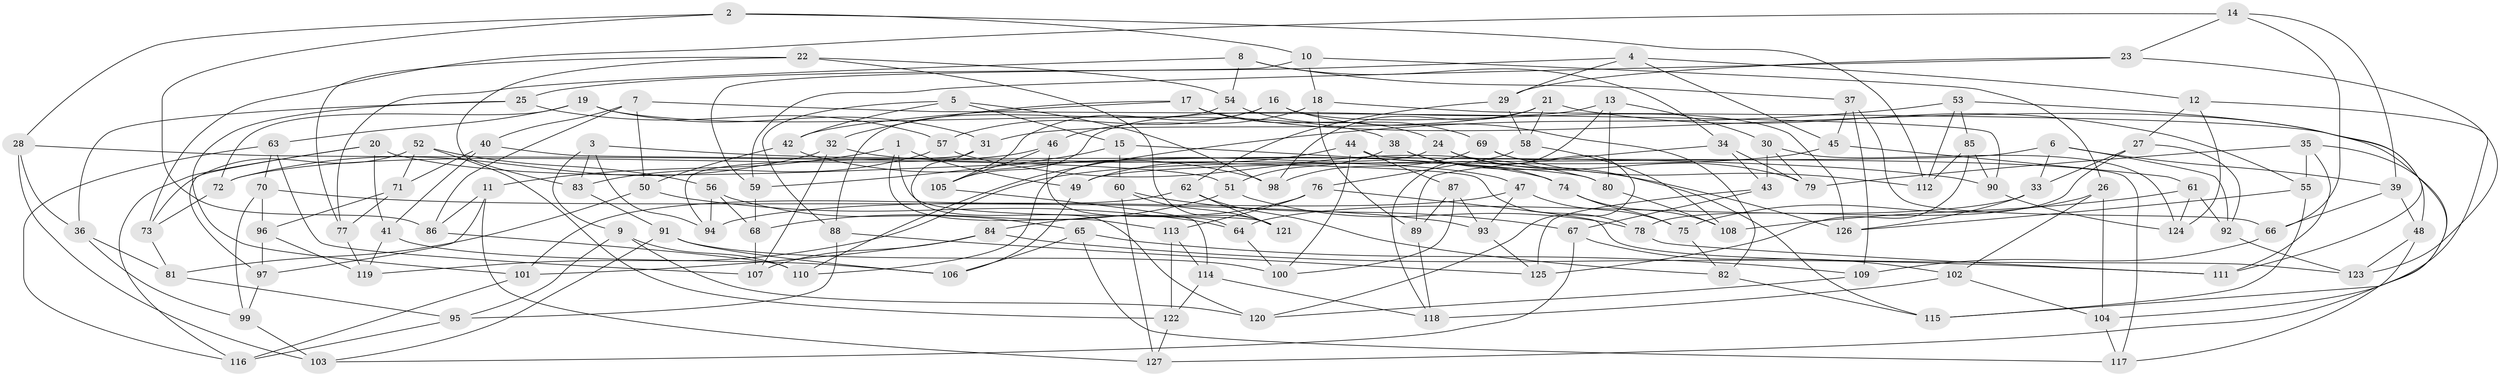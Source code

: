 // coarse degree distribution, {2: 0.02, 5: 0.12, 6: 0.12, 4: 0.34, 7: 0.12, 13: 0.02, 9: 0.02, 3: 0.1, 8: 0.08, 11: 0.02, 10: 0.04}
// Generated by graph-tools (version 1.1) at 2025/02/03/04/25 22:02:00]
// undirected, 127 vertices, 254 edges
graph export_dot {
graph [start="1"]
  node [color=gray90,style=filled];
  1;
  2;
  3;
  4;
  5;
  6;
  7;
  8;
  9;
  10;
  11;
  12;
  13;
  14;
  15;
  16;
  17;
  18;
  19;
  20;
  21;
  22;
  23;
  24;
  25;
  26;
  27;
  28;
  29;
  30;
  31;
  32;
  33;
  34;
  35;
  36;
  37;
  38;
  39;
  40;
  41;
  42;
  43;
  44;
  45;
  46;
  47;
  48;
  49;
  50;
  51;
  52;
  53;
  54;
  55;
  56;
  57;
  58;
  59;
  60;
  61;
  62;
  63;
  64;
  65;
  66;
  67;
  68;
  69;
  70;
  71;
  72;
  73;
  74;
  75;
  76;
  77;
  78;
  79;
  80;
  81;
  82;
  83;
  84;
  85;
  86;
  87;
  88;
  89;
  90;
  91;
  92;
  93;
  94;
  95;
  96;
  97;
  98;
  99;
  100;
  101;
  102;
  103;
  104;
  105;
  106;
  107;
  108;
  109;
  110;
  111;
  112;
  113;
  114;
  115;
  116;
  117;
  118;
  119;
  120;
  121;
  122;
  123;
  124;
  125;
  126;
  127;
  1 -- 49;
  1 -- 113;
  1 -- 11;
  1 -- 121;
  2 -- 86;
  2 -- 112;
  2 -- 10;
  2 -- 28;
  3 -- 83;
  3 -- 9;
  3 -- 90;
  3 -- 94;
  4 -- 25;
  4 -- 29;
  4 -- 45;
  4 -- 12;
  5 -- 88;
  5 -- 42;
  5 -- 98;
  5 -- 15;
  6 -- 33;
  6 -- 49;
  6 -- 92;
  6 -- 39;
  7 -- 90;
  7 -- 40;
  7 -- 86;
  7 -- 50;
  8 -- 77;
  8 -- 37;
  8 -- 54;
  8 -- 34;
  9 -- 95;
  9 -- 110;
  9 -- 120;
  10 -- 59;
  10 -- 26;
  10 -- 18;
  11 -- 86;
  11 -- 127;
  11 -- 97;
  12 -- 27;
  12 -- 115;
  12 -- 124;
  13 -- 30;
  13 -- 80;
  13 -- 118;
  13 -- 105;
  14 -- 66;
  14 -- 39;
  14 -- 73;
  14 -- 23;
  15 -- 59;
  15 -- 80;
  15 -- 60;
  16 -- 57;
  16 -- 105;
  16 -- 126;
  16 -- 82;
  17 -- 104;
  17 -- 32;
  17 -- 42;
  17 -- 24;
  18 -- 89;
  18 -- 48;
  18 -- 46;
  19 -- 63;
  19 -- 31;
  19 -- 72;
  19 -- 38;
  20 -- 97;
  20 -- 74;
  20 -- 41;
  20 -- 116;
  21 -- 31;
  21 -- 98;
  21 -- 58;
  21 -- 55;
  22 -- 77;
  22 -- 83;
  22 -- 54;
  22 -- 121;
  23 -- 59;
  23 -- 123;
  23 -- 29;
  24 -- 79;
  24 -- 110;
  24 -- 115;
  25 -- 57;
  25 -- 101;
  25 -- 36;
  26 -- 75;
  26 -- 104;
  26 -- 102;
  27 -- 92;
  27 -- 33;
  27 -- 78;
  28 -- 36;
  28 -- 103;
  28 -- 51;
  29 -- 58;
  29 -- 62;
  30 -- 43;
  30 -- 79;
  30 -- 124;
  31 -- 120;
  31 -- 94;
  32 -- 47;
  32 -- 72;
  32 -- 107;
  33 -- 126;
  33 -- 64;
  34 -- 43;
  34 -- 79;
  34 -- 89;
  35 -- 127;
  35 -- 79;
  35 -- 111;
  35 -- 55;
  36 -- 81;
  36 -- 99;
  37 -- 109;
  37 -- 45;
  37 -- 66;
  38 -- 74;
  38 -- 126;
  38 -- 51;
  39 -- 66;
  39 -- 48;
  40 -- 78;
  40 -- 71;
  40 -- 41;
  41 -- 119;
  41 -- 106;
  42 -- 98;
  42 -- 50;
  43 -- 67;
  43 -- 125;
  44 -- 117;
  44 -- 87;
  44 -- 49;
  44 -- 100;
  45 -- 61;
  45 -- 119;
  46 -- 72;
  46 -- 105;
  46 -- 64;
  47 -- 94;
  47 -- 93;
  47 -- 75;
  48 -- 117;
  48 -- 123;
  49 -- 106;
  50 -- 64;
  50 -- 81;
  51 -- 78;
  51 -- 68;
  52 -- 73;
  52 -- 71;
  52 -- 56;
  52 -- 122;
  53 -- 110;
  53 -- 111;
  53 -- 85;
  53 -- 112;
  54 -- 88;
  54 -- 69;
  55 -- 126;
  55 -- 115;
  56 -- 94;
  56 -- 65;
  56 -- 68;
  57 -- 83;
  57 -- 80;
  58 -- 76;
  58 -- 108;
  59 -- 68;
  60 -- 121;
  60 -- 127;
  60 -- 67;
  61 -- 124;
  61 -- 92;
  61 -- 108;
  62 -- 101;
  62 -- 121;
  62 -- 82;
  63 -- 116;
  63 -- 70;
  63 -- 107;
  64 -- 100;
  65 -- 106;
  65 -- 117;
  65 -- 109;
  66 -- 109;
  67 -- 102;
  67 -- 103;
  68 -- 107;
  69 -- 112;
  69 -- 120;
  69 -- 98;
  70 -- 93;
  70 -- 96;
  70 -- 99;
  71 -- 77;
  71 -- 96;
  72 -- 73;
  73 -- 81;
  74 -- 108;
  74 -- 75;
  75 -- 82;
  76 -- 113;
  76 -- 84;
  76 -- 123;
  77 -- 119;
  78 -- 111;
  80 -- 108;
  81 -- 95;
  82 -- 115;
  83 -- 91;
  84 -- 107;
  84 -- 101;
  84 -- 111;
  85 -- 112;
  85 -- 125;
  85 -- 90;
  86 -- 110;
  87 -- 89;
  87 -- 100;
  87 -- 93;
  88 -- 125;
  88 -- 95;
  89 -- 118;
  90 -- 124;
  91 -- 106;
  91 -- 100;
  91 -- 103;
  92 -- 123;
  93 -- 125;
  95 -- 116;
  96 -- 119;
  96 -- 97;
  97 -- 99;
  99 -- 103;
  101 -- 116;
  102 -- 118;
  102 -- 104;
  104 -- 117;
  105 -- 114;
  109 -- 120;
  113 -- 114;
  113 -- 122;
  114 -- 122;
  114 -- 118;
  122 -- 127;
}
